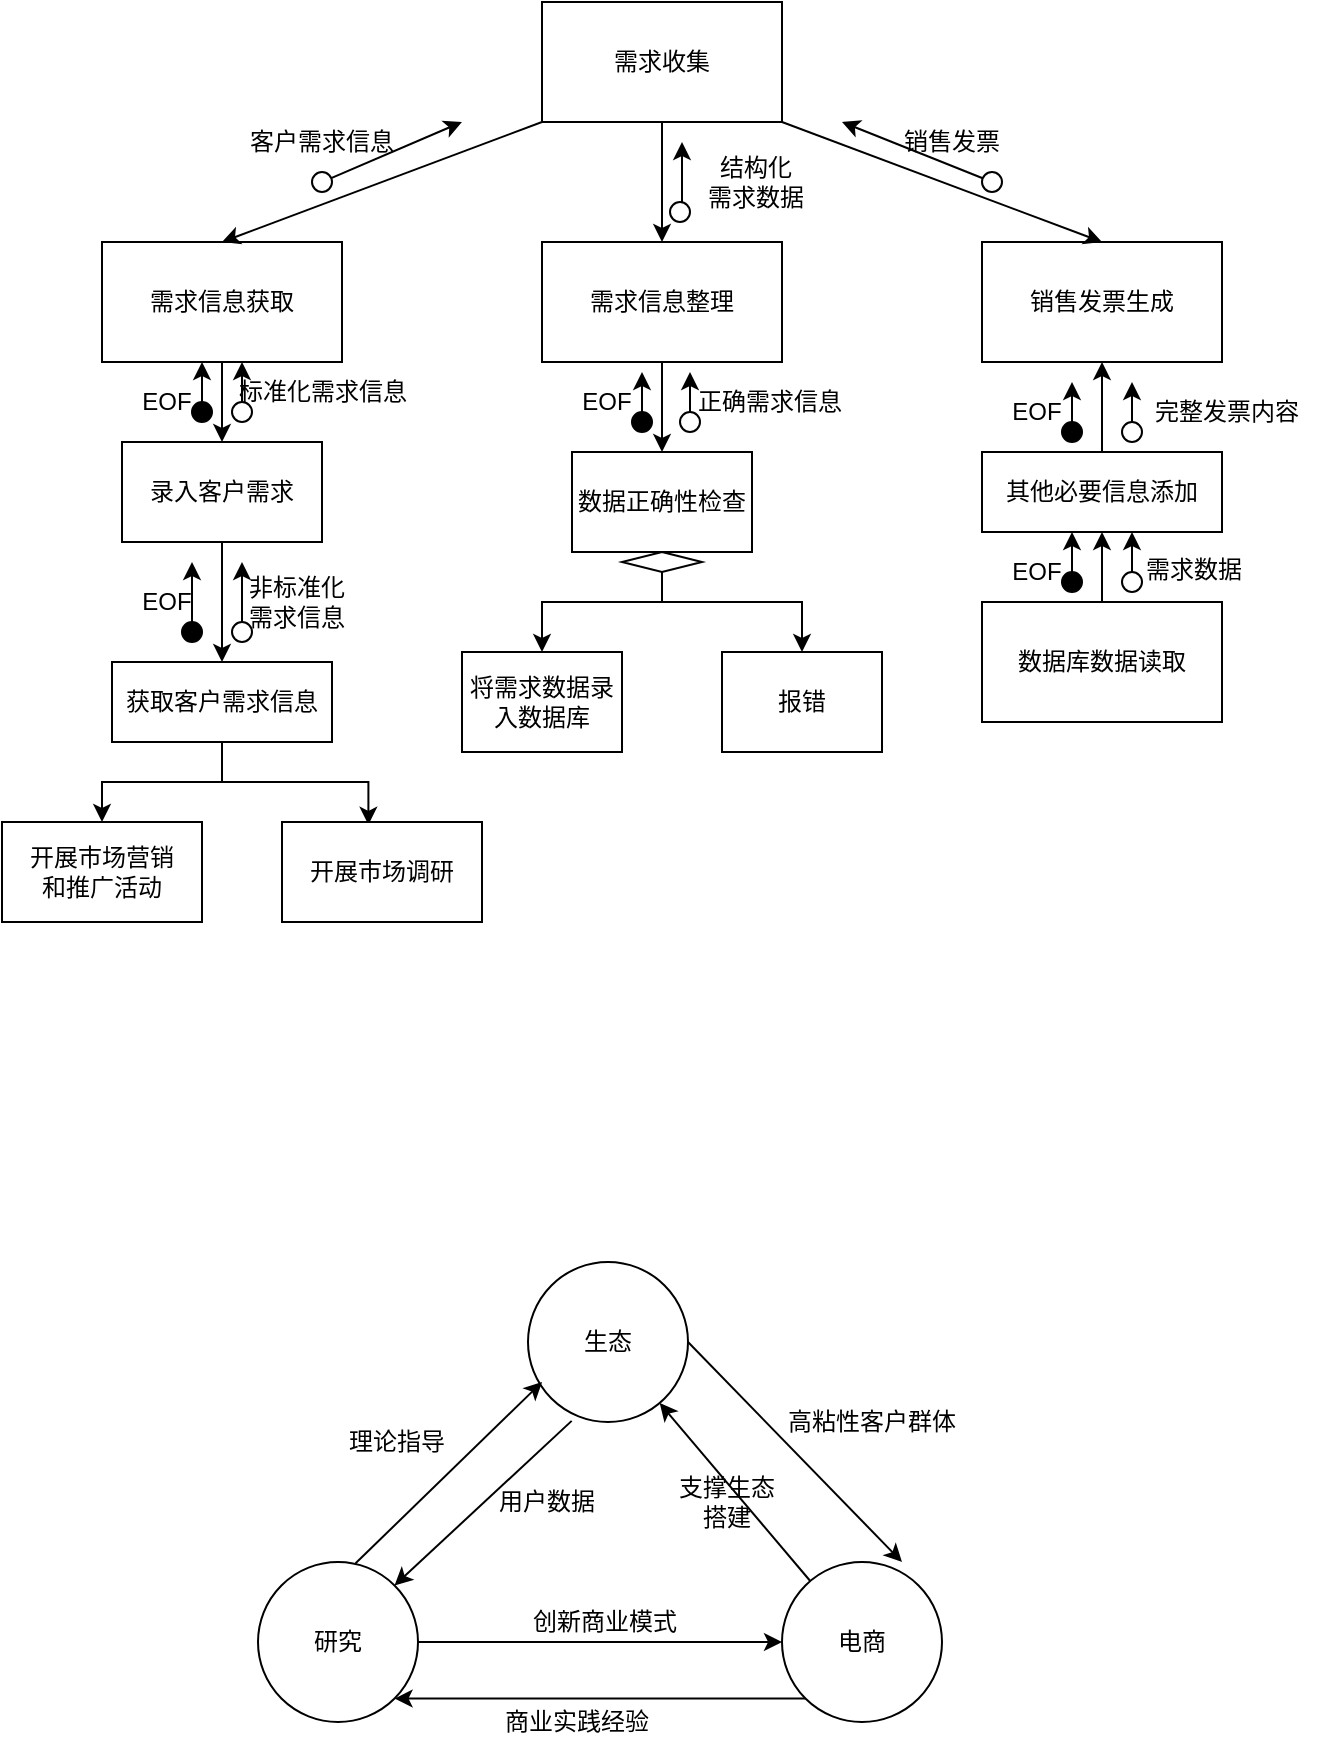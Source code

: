 <mxfile version="14.6.6" type="github">
  <diagram id="FmUR7evRF2GwU5lHhEs5" name="Page-1">
    <mxGraphModel dx="1278" dy="548" grid="1" gridSize="10" guides="1" tooltips="1" connect="1" arrows="1" fold="1" page="1" pageScale="1" pageWidth="827" pageHeight="1169" math="0" shadow="0">
      <root>
        <mxCell id="0" />
        <mxCell id="1" parent="0" />
        <mxCell id="Uv0s2Xg-oKRKdew_FFIQ-1" value="需求收集" style="rounded=0;whiteSpace=wrap;html=1;" parent="1" vertex="1">
          <mxGeometry x="340" y="100" width="120" height="60" as="geometry" />
        </mxCell>
        <mxCell id="Uv0s2Xg-oKRKdew_FFIQ-15" style="edgeStyle=orthogonalEdgeStyle;rounded=0;orthogonalLoop=1;jettySize=auto;html=1;" parent="1" source="Uv0s2Xg-oKRKdew_FFIQ-2" target="Uv0s2Xg-oKRKdew_FFIQ-14" edge="1">
          <mxGeometry relative="1" as="geometry" />
        </mxCell>
        <mxCell id="Uv0s2Xg-oKRKdew_FFIQ-2" value="需求信息获取" style="rounded=0;whiteSpace=wrap;html=1;" parent="1" vertex="1">
          <mxGeometry x="120" y="220" width="120" height="60" as="geometry" />
        </mxCell>
        <mxCell id="Uv0s2Xg-oKRKdew_FFIQ-33" style="edgeStyle=orthogonalEdgeStyle;rounded=0;orthogonalLoop=1;jettySize=auto;html=1;entryX=0.5;entryY=0;entryDx=0;entryDy=0;" parent="1" source="Uv0s2Xg-oKRKdew_FFIQ-3" target="Uv0s2Xg-oKRKdew_FFIQ-30" edge="1">
          <mxGeometry relative="1" as="geometry" />
        </mxCell>
        <mxCell id="Uv0s2Xg-oKRKdew_FFIQ-3" value="需求信息整理" style="rounded=0;whiteSpace=wrap;html=1;" parent="1" vertex="1">
          <mxGeometry x="340" y="220" width="120" height="60" as="geometry" />
        </mxCell>
        <mxCell id="Uv0s2Xg-oKRKdew_FFIQ-4" value="销售发票生成" style="rounded=0;whiteSpace=wrap;html=1;" parent="1" vertex="1">
          <mxGeometry x="560" y="220" width="120" height="60" as="geometry" />
        </mxCell>
        <mxCell id="Uv0s2Xg-oKRKdew_FFIQ-5" value="" style="endArrow=classic;html=1;exitX=0;exitY=1;exitDx=0;exitDy=0;entryX=0.5;entryY=0;entryDx=0;entryDy=0;" parent="1" source="Uv0s2Xg-oKRKdew_FFIQ-1" target="Uv0s2Xg-oKRKdew_FFIQ-2" edge="1">
          <mxGeometry width="50" height="50" relative="1" as="geometry">
            <mxPoint x="390" y="310" as="sourcePoint" />
            <mxPoint x="440" y="260" as="targetPoint" />
          </mxGeometry>
        </mxCell>
        <mxCell id="Uv0s2Xg-oKRKdew_FFIQ-6" value="" style="endArrow=classic;html=1;exitX=0.5;exitY=1;exitDx=0;exitDy=0;entryX=0.5;entryY=0;entryDx=0;entryDy=0;" parent="1" source="Uv0s2Xg-oKRKdew_FFIQ-1" target="Uv0s2Xg-oKRKdew_FFIQ-3" edge="1">
          <mxGeometry width="50" height="50" relative="1" as="geometry">
            <mxPoint x="390" y="310" as="sourcePoint" />
            <mxPoint x="440" y="260" as="targetPoint" />
          </mxGeometry>
        </mxCell>
        <mxCell id="Uv0s2Xg-oKRKdew_FFIQ-7" value="" style="endArrow=classic;html=1;exitX=1;exitY=1;exitDx=0;exitDy=0;entryX=0.5;entryY=0;entryDx=0;entryDy=0;" parent="1" source="Uv0s2Xg-oKRKdew_FFIQ-1" target="Uv0s2Xg-oKRKdew_FFIQ-4" edge="1">
          <mxGeometry width="50" height="50" relative="1" as="geometry">
            <mxPoint x="390" y="310" as="sourcePoint" />
            <mxPoint x="440" y="260" as="targetPoint" />
          </mxGeometry>
        </mxCell>
        <mxCell id="Uv0s2Xg-oKRKdew_FFIQ-8" value="" style="endArrow=classic;html=1;startArrow=none;" parent="1" source="Uv0s2Xg-oKRKdew_FFIQ-79" edge="1">
          <mxGeometry width="50" height="50" relative="1" as="geometry">
            <mxPoint x="230" y="190" as="sourcePoint" />
            <mxPoint x="300" y="160" as="targetPoint" />
          </mxGeometry>
        </mxCell>
        <mxCell id="Uv0s2Xg-oKRKdew_FFIQ-9" value="客户需求信息" style="text;html=1;strokeColor=none;fillColor=none;align=center;verticalAlign=middle;whiteSpace=wrap;rounded=0;" parent="1" vertex="1">
          <mxGeometry x="190" y="160" width="80" height="20" as="geometry" />
        </mxCell>
        <mxCell id="Uv0s2Xg-oKRKdew_FFIQ-17" style="edgeStyle=orthogonalEdgeStyle;rounded=0;orthogonalLoop=1;jettySize=auto;html=1;entryX=0.5;entryY=0;entryDx=0;entryDy=0;" parent="1" source="Uv0s2Xg-oKRKdew_FFIQ-11" target="Uv0s2Xg-oKRKdew_FFIQ-12" edge="1">
          <mxGeometry relative="1" as="geometry" />
        </mxCell>
        <mxCell id="Uv0s2Xg-oKRKdew_FFIQ-18" style="edgeStyle=orthogonalEdgeStyle;rounded=0;orthogonalLoop=1;jettySize=auto;html=1;entryX=0.432;entryY=0.028;entryDx=0;entryDy=0;entryPerimeter=0;" parent="1" source="Uv0s2Xg-oKRKdew_FFIQ-11" target="Uv0s2Xg-oKRKdew_FFIQ-13" edge="1">
          <mxGeometry relative="1" as="geometry" />
        </mxCell>
        <mxCell id="Uv0s2Xg-oKRKdew_FFIQ-11" value="获取客户需求信息" style="rounded=0;whiteSpace=wrap;html=1;" parent="1" vertex="1">
          <mxGeometry x="125" y="430" width="110" height="40" as="geometry" />
        </mxCell>
        <mxCell id="Uv0s2Xg-oKRKdew_FFIQ-12" value="开展市场营销&lt;br&gt;和推广活动" style="rounded=0;whiteSpace=wrap;html=1;" parent="1" vertex="1">
          <mxGeometry x="70" y="510" width="100" height="50" as="geometry" />
        </mxCell>
        <mxCell id="Uv0s2Xg-oKRKdew_FFIQ-13" value="开展市场调研" style="rounded=0;whiteSpace=wrap;html=1;" parent="1" vertex="1">
          <mxGeometry x="210" y="510" width="100" height="50" as="geometry" />
        </mxCell>
        <mxCell id="Uv0s2Xg-oKRKdew_FFIQ-16" style="edgeStyle=orthogonalEdgeStyle;rounded=0;orthogonalLoop=1;jettySize=auto;html=1;" parent="1" source="Uv0s2Xg-oKRKdew_FFIQ-14" target="Uv0s2Xg-oKRKdew_FFIQ-11" edge="1">
          <mxGeometry relative="1" as="geometry" />
        </mxCell>
        <mxCell id="Uv0s2Xg-oKRKdew_FFIQ-14" value="录入客户需求" style="rounded=0;whiteSpace=wrap;html=1;" parent="1" vertex="1">
          <mxGeometry x="130" y="320" width="100" height="50" as="geometry" />
        </mxCell>
        <mxCell id="Uv0s2Xg-oKRKdew_FFIQ-19" value="" style="endArrow=classic;html=1;" parent="1" edge="1">
          <mxGeometry width="50" height="50" relative="1" as="geometry">
            <mxPoint x="190" y="410" as="sourcePoint" />
            <mxPoint x="190" y="380" as="targetPoint" />
          </mxGeometry>
        </mxCell>
        <mxCell id="Uv0s2Xg-oKRKdew_FFIQ-20" value="非标准化&lt;br&gt;需求信息" style="text;html=1;strokeColor=none;fillColor=none;align=center;verticalAlign=middle;whiteSpace=wrap;rounded=0;" parent="1" vertex="1">
          <mxGeometry x="165" y="390" width="105" height="20" as="geometry" />
        </mxCell>
        <mxCell id="Uv0s2Xg-oKRKdew_FFIQ-21" value="" style="endArrow=classic;html=1;startArrow=none;" parent="1" edge="1">
          <mxGeometry width="50" height="50" relative="1" as="geometry">
            <mxPoint x="190" y="300" as="sourcePoint" />
            <mxPoint x="190" y="280" as="targetPoint" />
          </mxGeometry>
        </mxCell>
        <mxCell id="Uv0s2Xg-oKRKdew_FFIQ-22" value="标准化需求信息" style="text;html=1;strokeColor=none;fillColor=none;align=center;verticalAlign=middle;whiteSpace=wrap;rounded=0;" parent="1" vertex="1">
          <mxGeometry x="182.5" y="285" width="95" height="20" as="geometry" />
        </mxCell>
        <mxCell id="Uv0s2Xg-oKRKdew_FFIQ-26" value="" style="endArrow=classic;html=1;" parent="1" edge="1">
          <mxGeometry width="50" height="50" relative="1" as="geometry">
            <mxPoint x="170" y="310.0" as="sourcePoint" />
            <mxPoint x="170" y="280" as="targetPoint" />
          </mxGeometry>
        </mxCell>
        <mxCell id="Uv0s2Xg-oKRKdew_FFIQ-27" value="EOF" style="text;html=1;strokeColor=none;fillColor=none;align=center;verticalAlign=middle;whiteSpace=wrap;rounded=0;" parent="1" vertex="1">
          <mxGeometry x="135" y="290" width="35" height="20" as="geometry" />
        </mxCell>
        <mxCell id="Uv0s2Xg-oKRKdew_FFIQ-28" value="" style="endArrow=classic;html=1;" parent="1" edge="1">
          <mxGeometry width="50" height="50" relative="1" as="geometry">
            <mxPoint x="165" y="410.0" as="sourcePoint" />
            <mxPoint x="165" y="380" as="targetPoint" />
          </mxGeometry>
        </mxCell>
        <mxCell id="Uv0s2Xg-oKRKdew_FFIQ-29" value="EOF" style="text;html=1;strokeColor=none;fillColor=none;align=center;verticalAlign=middle;whiteSpace=wrap;rounded=0;" parent="1" vertex="1">
          <mxGeometry x="135" y="390" width="35" height="20" as="geometry" />
        </mxCell>
        <mxCell id="Uv0s2Xg-oKRKdew_FFIQ-34" style="edgeStyle=orthogonalEdgeStyle;rounded=0;orthogonalLoop=1;jettySize=auto;html=1;" parent="1" source="Uv0s2Xg-oKRKdew_FFIQ-30" target="Uv0s2Xg-oKRKdew_FFIQ-31" edge="1">
          <mxGeometry relative="1" as="geometry" />
        </mxCell>
        <mxCell id="Uv0s2Xg-oKRKdew_FFIQ-35" style="edgeStyle=orthogonalEdgeStyle;rounded=0;orthogonalLoop=1;jettySize=auto;html=1;entryX=0.5;entryY=0;entryDx=0;entryDy=0;" parent="1" source="Uv0s2Xg-oKRKdew_FFIQ-30" target="Uv0s2Xg-oKRKdew_FFIQ-32" edge="1">
          <mxGeometry relative="1" as="geometry" />
        </mxCell>
        <mxCell id="Uv0s2Xg-oKRKdew_FFIQ-30" value="数据正确性检查" style="rounded=0;whiteSpace=wrap;html=1;" parent="1" vertex="1">
          <mxGeometry x="355" y="325" width="90" height="50" as="geometry" />
        </mxCell>
        <mxCell id="Uv0s2Xg-oKRKdew_FFIQ-31" value="将需求数据录入数据库" style="rounded=0;whiteSpace=wrap;html=1;" parent="1" vertex="1">
          <mxGeometry x="300" y="425" width="80" height="50" as="geometry" />
        </mxCell>
        <mxCell id="Uv0s2Xg-oKRKdew_FFIQ-32" value="报错" style="rounded=0;whiteSpace=wrap;html=1;" parent="1" vertex="1">
          <mxGeometry x="430" y="425" width="80" height="50" as="geometry" />
        </mxCell>
        <mxCell id="Uv0s2Xg-oKRKdew_FFIQ-36" value="" style="rhombus;whiteSpace=wrap;html=1;" parent="1" vertex="1">
          <mxGeometry x="380" y="375" width="40" height="10" as="geometry" />
        </mxCell>
        <mxCell id="Uv0s2Xg-oKRKdew_FFIQ-37" value="" style="endArrow=classic;html=1;" parent="1" edge="1">
          <mxGeometry width="50" height="50" relative="1" as="geometry">
            <mxPoint x="410" y="200" as="sourcePoint" />
            <mxPoint x="410" y="170" as="targetPoint" />
          </mxGeometry>
        </mxCell>
        <mxCell id="Uv0s2Xg-oKRKdew_FFIQ-38" value="结构化&lt;br&gt;需求数据" style="text;html=1;strokeColor=none;fillColor=none;align=center;verticalAlign=middle;whiteSpace=wrap;rounded=0;" parent="1" vertex="1">
          <mxGeometry x="414" y="180" width="66" height="20" as="geometry" />
        </mxCell>
        <mxCell id="Uv0s2Xg-oKRKdew_FFIQ-46" style="edgeStyle=orthogonalEdgeStyle;rounded=0;orthogonalLoop=1;jettySize=auto;html=1;" parent="1" source="Uv0s2Xg-oKRKdew_FFIQ-39" target="Uv0s2Xg-oKRKdew_FFIQ-40" edge="1">
          <mxGeometry relative="1" as="geometry" />
        </mxCell>
        <mxCell id="Uv0s2Xg-oKRKdew_FFIQ-39" value="数据库数据读取" style="rounded=0;whiteSpace=wrap;html=1;" parent="1" vertex="1">
          <mxGeometry x="560" y="400" width="120" height="60" as="geometry" />
        </mxCell>
        <mxCell id="Uv0s2Xg-oKRKdew_FFIQ-40" value="其他必要信息添加" style="rounded=0;whiteSpace=wrap;html=1;" parent="1" vertex="1">
          <mxGeometry x="560" y="325" width="120" height="40" as="geometry" />
        </mxCell>
        <mxCell id="Uv0s2Xg-oKRKdew_FFIQ-43" value="正确需求信息" style="text;html=1;strokeColor=none;fillColor=none;align=center;verticalAlign=middle;whiteSpace=wrap;rounded=0;" parent="1" vertex="1">
          <mxGeometry x="409" y="290" width="90" height="20" as="geometry" />
        </mxCell>
        <mxCell id="Uv0s2Xg-oKRKdew_FFIQ-44" value="" style="endArrow=classic;html=1;entryX=0.5;entryY=1;entryDx=0;entryDy=0;" parent="1" source="Uv0s2Xg-oKRKdew_FFIQ-40" target="Uv0s2Xg-oKRKdew_FFIQ-4" edge="1">
          <mxGeometry width="50" height="50" relative="1" as="geometry">
            <mxPoint x="750" y="300" as="sourcePoint" />
            <mxPoint x="800" y="250" as="targetPoint" />
          </mxGeometry>
        </mxCell>
        <mxCell id="Uv0s2Xg-oKRKdew_FFIQ-48" value="" style="endArrow=classic;html=1;" parent="1" edge="1">
          <mxGeometry width="50" height="50" relative="1" as="geometry">
            <mxPoint x="635" y="310" as="sourcePoint" />
            <mxPoint x="635" y="290" as="targetPoint" />
          </mxGeometry>
        </mxCell>
        <mxCell id="Uv0s2Xg-oKRKdew_FFIQ-49" value="完整发票内容" style="text;html=1;strokeColor=none;fillColor=none;align=center;verticalAlign=middle;whiteSpace=wrap;rounded=0;" parent="1" vertex="1">
          <mxGeometry x="630" y="295" width="105" height="20" as="geometry" />
        </mxCell>
        <mxCell id="Uv0s2Xg-oKRKdew_FFIQ-50" value="" style="endArrow=classic;html=1;startArrow=none;" parent="1" source="Uv0s2Xg-oKRKdew_FFIQ-77" edge="1">
          <mxGeometry width="50" height="50" relative="1" as="geometry">
            <mxPoint x="570" y="190" as="sourcePoint" />
            <mxPoint x="490" y="160" as="targetPoint" />
          </mxGeometry>
        </mxCell>
        <mxCell id="Uv0s2Xg-oKRKdew_FFIQ-51" value="销售发票" style="text;html=1;strokeColor=none;fillColor=none;align=center;verticalAlign=middle;whiteSpace=wrap;rounded=0;" parent="1" vertex="1">
          <mxGeometry x="520" y="160" width="50" height="20" as="geometry" />
        </mxCell>
        <mxCell id="Uv0s2Xg-oKRKdew_FFIQ-52" value="" style="ellipse;whiteSpace=wrap;html=1;aspect=fixed;color=black;fillColor=#000000;" parent="1" vertex="1">
          <mxGeometry x="165" y="300" width="10" height="10" as="geometry" />
        </mxCell>
        <mxCell id="Uv0s2Xg-oKRKdew_FFIQ-57" value="" style="ellipse;whiteSpace=wrap;html=1;aspect=fixed;color=black;fillColor=#000000;" parent="1" vertex="1">
          <mxGeometry x="160" y="410" width="10" height="10" as="geometry" />
        </mxCell>
        <mxCell id="Uv0s2Xg-oKRKdew_FFIQ-58" value="" style="endArrow=classic;html=1;" parent="1" edge="1">
          <mxGeometry width="50" height="50" relative="1" as="geometry">
            <mxPoint x="390" y="315.0" as="sourcePoint" />
            <mxPoint x="390" y="285" as="targetPoint" />
          </mxGeometry>
        </mxCell>
        <mxCell id="Uv0s2Xg-oKRKdew_FFIQ-59" value="EOF" style="text;html=1;strokeColor=none;fillColor=none;align=center;verticalAlign=middle;whiteSpace=wrap;rounded=0;" parent="1" vertex="1">
          <mxGeometry x="355" y="290" width="35" height="20" as="geometry" />
        </mxCell>
        <mxCell id="Uv0s2Xg-oKRKdew_FFIQ-60" value="" style="ellipse;whiteSpace=wrap;html=1;aspect=fixed;color=black;fillColor=#000000;" parent="1" vertex="1">
          <mxGeometry x="385" y="305" width="10" height="10" as="geometry" />
        </mxCell>
        <mxCell id="Uv0s2Xg-oKRKdew_FFIQ-61" value="" style="endArrow=classic;html=1;" parent="1" edge="1">
          <mxGeometry width="50" height="50" relative="1" as="geometry">
            <mxPoint x="605" y="320.0" as="sourcePoint" />
            <mxPoint x="605" y="290" as="targetPoint" />
          </mxGeometry>
        </mxCell>
        <mxCell id="Uv0s2Xg-oKRKdew_FFIQ-62" value="EOF" style="text;html=1;strokeColor=none;fillColor=none;align=center;verticalAlign=middle;whiteSpace=wrap;rounded=0;" parent="1" vertex="1">
          <mxGeometry x="570" y="295" width="35" height="20" as="geometry" />
        </mxCell>
        <mxCell id="Uv0s2Xg-oKRKdew_FFIQ-63" value="" style="ellipse;whiteSpace=wrap;html=1;aspect=fixed;color=black;fillColor=#000000;" parent="1" vertex="1">
          <mxGeometry x="600" y="310" width="10" height="10" as="geometry" />
        </mxCell>
        <mxCell id="Uv0s2Xg-oKRKdew_FFIQ-64" value="" style="endArrow=classic;html=1;" parent="1" edge="1">
          <mxGeometry width="50" height="50" relative="1" as="geometry">
            <mxPoint x="605" y="395.0" as="sourcePoint" />
            <mxPoint x="605" y="365" as="targetPoint" />
          </mxGeometry>
        </mxCell>
        <mxCell id="Uv0s2Xg-oKRKdew_FFIQ-65" value="EOF" style="text;html=1;strokeColor=none;fillColor=none;align=center;verticalAlign=middle;whiteSpace=wrap;rounded=0;" parent="1" vertex="1">
          <mxGeometry x="570" y="375" width="35" height="20" as="geometry" />
        </mxCell>
        <mxCell id="Uv0s2Xg-oKRKdew_FFIQ-66" value="" style="ellipse;whiteSpace=wrap;html=1;aspect=fixed;color=black;fillColor=#000000;" parent="1" vertex="1">
          <mxGeometry x="600" y="385" width="10" height="10" as="geometry" />
        </mxCell>
        <mxCell id="Uv0s2Xg-oKRKdew_FFIQ-69" value="" style="ellipse;whiteSpace=wrap;html=1;aspect=fixed;color=black;fillColor=#FFFFFF;" parent="1" vertex="1">
          <mxGeometry x="630" y="310" width="10" height="10" as="geometry" />
        </mxCell>
        <mxCell id="Uv0s2Xg-oKRKdew_FFIQ-71" value="" style="endArrow=classic;html=1;" parent="1" edge="1">
          <mxGeometry width="50" height="50" relative="1" as="geometry">
            <mxPoint x="635" y="385" as="sourcePoint" />
            <mxPoint x="635" y="365" as="targetPoint" />
          </mxGeometry>
        </mxCell>
        <mxCell id="Uv0s2Xg-oKRKdew_FFIQ-72" value="" style="ellipse;whiteSpace=wrap;html=1;aspect=fixed;color=black;fillColor=#FFFFFF;" parent="1" vertex="1">
          <mxGeometry x="630" y="385" width="10" height="10" as="geometry" />
        </mxCell>
        <mxCell id="Uv0s2Xg-oKRKdew_FFIQ-73" value="&lt;div style=&quot;text-align: center&quot;&gt;&lt;span&gt;&lt;font face=&quot;helvetica&quot;&gt;需求数据&lt;/font&gt;&lt;/span&gt;&lt;/div&gt;" style="text;whiteSpace=wrap;html=1;" parent="1" vertex="1">
          <mxGeometry x="640" y="370" width="100" height="30" as="geometry" />
        </mxCell>
        <mxCell id="Uv0s2Xg-oKRKdew_FFIQ-75" value="" style="endArrow=classic;html=1;" parent="1" edge="1">
          <mxGeometry width="50" height="50" relative="1" as="geometry">
            <mxPoint x="414" y="305" as="sourcePoint" />
            <mxPoint x="414" y="285" as="targetPoint" />
          </mxGeometry>
        </mxCell>
        <mxCell id="Uv0s2Xg-oKRKdew_FFIQ-76" value="" style="ellipse;whiteSpace=wrap;html=1;aspect=fixed;color=black;fillColor=#FFFFFF;" parent="1" vertex="1">
          <mxGeometry x="409" y="305" width="10" height="10" as="geometry" />
        </mxCell>
        <mxCell id="Uv0s2Xg-oKRKdew_FFIQ-77" value="" style="ellipse;whiteSpace=wrap;html=1;aspect=fixed;color=black;fillColor=#FFFFFF;" parent="1" vertex="1">
          <mxGeometry x="560" y="185" width="10" height="10" as="geometry" />
        </mxCell>
        <mxCell id="Uv0s2Xg-oKRKdew_FFIQ-78" value="" style="endArrow=none;html=1;" parent="1" target="Uv0s2Xg-oKRKdew_FFIQ-77" edge="1">
          <mxGeometry width="50" height="50" relative="1" as="geometry">
            <mxPoint x="570" y="190" as="sourcePoint" />
            <mxPoint x="490" y="160" as="targetPoint" />
          </mxGeometry>
        </mxCell>
        <mxCell id="Uv0s2Xg-oKRKdew_FFIQ-79" value="" style="ellipse;whiteSpace=wrap;html=1;aspect=fixed;color=black;fillColor=#FFFFFF;" parent="1" vertex="1">
          <mxGeometry x="225" y="185" width="10" height="10" as="geometry" />
        </mxCell>
        <mxCell id="Uv0s2Xg-oKRKdew_FFIQ-80" value="" style="endArrow=none;html=1;" parent="1" target="Uv0s2Xg-oKRKdew_FFIQ-79" edge="1">
          <mxGeometry width="50" height="50" relative="1" as="geometry">
            <mxPoint x="230" y="190" as="sourcePoint" />
            <mxPoint x="300" y="160" as="targetPoint" />
          </mxGeometry>
        </mxCell>
        <mxCell id="Uv0s2Xg-oKRKdew_FFIQ-81" value="" style="ellipse;whiteSpace=wrap;html=1;aspect=fixed;color=black;fillColor=#FFFFFF;" parent="1" vertex="1">
          <mxGeometry x="185" y="300" width="10" height="10" as="geometry" />
        </mxCell>
        <mxCell id="Uv0s2Xg-oKRKdew_FFIQ-83" value="" style="ellipse;whiteSpace=wrap;html=1;aspect=fixed;color=black;fillColor=#FFFFFF;" parent="1" vertex="1">
          <mxGeometry x="185" y="410" width="10" height="10" as="geometry" />
        </mxCell>
        <mxCell id="Uv0s2Xg-oKRKdew_FFIQ-84" value="" style="ellipse;whiteSpace=wrap;html=1;aspect=fixed;color=black;fillColor=#FFFFFF;" parent="1" vertex="1">
          <mxGeometry x="404" y="200" width="10" height="10" as="geometry" />
        </mxCell>
        <mxCell id="-sDVbgX6FreGIfD3BXcO-1" value="生态" style="ellipse;whiteSpace=wrap;html=1;aspect=fixed;" vertex="1" parent="1">
          <mxGeometry x="333" y="730" width="80" height="80" as="geometry" />
        </mxCell>
        <mxCell id="-sDVbgX6FreGIfD3BXcO-2" value="研究" style="ellipse;whiteSpace=wrap;html=1;aspect=fixed;" vertex="1" parent="1">
          <mxGeometry x="198" y="880" width="80" height="80" as="geometry" />
        </mxCell>
        <mxCell id="-sDVbgX6FreGIfD3BXcO-3" value="电商" style="ellipse;whiteSpace=wrap;html=1;aspect=fixed;" vertex="1" parent="1">
          <mxGeometry x="460" y="880" width="80" height="80" as="geometry" />
        </mxCell>
        <mxCell id="-sDVbgX6FreGIfD3BXcO-4" value="" style="endArrow=classic;html=1;entryX=0.088;entryY=0.75;entryDx=0;entryDy=0;entryPerimeter=0;exitX=0.61;exitY=0.008;exitDx=0;exitDy=0;exitPerimeter=0;" edge="1" parent="1" source="-sDVbgX6FreGIfD3BXcO-2" target="-sDVbgX6FreGIfD3BXcO-1">
          <mxGeometry width="50" height="50" relative="1" as="geometry">
            <mxPoint x="260" y="860" as="sourcePoint" />
            <mxPoint x="310" y="810" as="targetPoint" />
          </mxGeometry>
        </mxCell>
        <mxCell id="-sDVbgX6FreGIfD3BXcO-5" value="" style="endArrow=classic;html=1;exitX=0.273;exitY=0.993;exitDx=0;exitDy=0;exitPerimeter=0;entryX=1;entryY=0;entryDx=0;entryDy=0;" edge="1" parent="1" source="-sDVbgX6FreGIfD3BXcO-1" target="-sDVbgX6FreGIfD3BXcO-2">
          <mxGeometry width="50" height="50" relative="1" as="geometry">
            <mxPoint x="370" y="910" as="sourcePoint" />
            <mxPoint x="420" y="860" as="targetPoint" />
          </mxGeometry>
        </mxCell>
        <mxCell id="-sDVbgX6FreGIfD3BXcO-6" value="" style="endArrow=classic;html=1;" edge="1" parent="1" source="-sDVbgX6FreGIfD3BXcO-2" target="-sDVbgX6FreGIfD3BXcO-3">
          <mxGeometry width="50" height="50" relative="1" as="geometry">
            <mxPoint x="310" y="950" as="sourcePoint" />
            <mxPoint x="360" y="900" as="targetPoint" />
          </mxGeometry>
        </mxCell>
        <mxCell id="-sDVbgX6FreGIfD3BXcO-7" value="" style="endArrow=classic;html=1;exitX=0;exitY=1;exitDx=0;exitDy=0;entryX=1;entryY=1;entryDx=0;entryDy=0;" edge="1" parent="1" source="-sDVbgX6FreGIfD3BXcO-3" target="-sDVbgX6FreGIfD3BXcO-2">
          <mxGeometry width="50" height="50" relative="1" as="geometry">
            <mxPoint x="350" y="1000" as="sourcePoint" />
            <mxPoint x="400" y="950" as="targetPoint" />
          </mxGeometry>
        </mxCell>
        <mxCell id="-sDVbgX6FreGIfD3BXcO-8" value="理论指导" style="text;html=1;strokeColor=none;fillColor=none;align=center;verticalAlign=middle;whiteSpace=wrap;rounded=0;" vertex="1" parent="1">
          <mxGeometry x="240" y="810" width="55" height="20" as="geometry" />
        </mxCell>
        <mxCell id="-sDVbgX6FreGIfD3BXcO-9" value="用户数据" style="text;html=1;strokeColor=none;fillColor=none;align=center;verticalAlign=middle;whiteSpace=wrap;rounded=0;" vertex="1" parent="1">
          <mxGeometry x="315" y="840" width="55" height="20" as="geometry" />
        </mxCell>
        <mxCell id="-sDVbgX6FreGIfD3BXcO-10" value="商业实践经验" style="text;html=1;strokeColor=none;fillColor=none;align=center;verticalAlign=middle;whiteSpace=wrap;rounded=0;" vertex="1" parent="1">
          <mxGeometry x="320" y="950" width="75" height="20" as="geometry" />
        </mxCell>
        <mxCell id="-sDVbgX6FreGIfD3BXcO-11" value="创新商业模式" style="text;html=1;strokeColor=none;fillColor=none;align=center;verticalAlign=middle;whiteSpace=wrap;rounded=0;" vertex="1" parent="1">
          <mxGeometry x="333" y="900" width="77" height="20" as="geometry" />
        </mxCell>
        <mxCell id="-sDVbgX6FreGIfD3BXcO-12" value="" style="endArrow=classic;html=1;" edge="1" parent="1" source="-sDVbgX6FreGIfD3BXcO-3" target="-sDVbgX6FreGIfD3BXcO-1">
          <mxGeometry width="50" height="50" relative="1" as="geometry">
            <mxPoint x="570" y="830" as="sourcePoint" />
            <mxPoint x="620" y="780" as="targetPoint" />
          </mxGeometry>
        </mxCell>
        <mxCell id="-sDVbgX6FreGIfD3BXcO-13" value="" style="endArrow=classic;html=1;exitX=1;exitY=0.5;exitDx=0;exitDy=0;entryX=0.75;entryY=0;entryDx=0;entryDy=0;entryPerimeter=0;" edge="1" parent="1" source="-sDVbgX6FreGIfD3BXcO-1" target="-sDVbgX6FreGIfD3BXcO-3">
          <mxGeometry width="50" height="50" relative="1" as="geometry">
            <mxPoint x="610" y="740" as="sourcePoint" />
            <mxPoint x="660" y="690" as="targetPoint" />
          </mxGeometry>
        </mxCell>
        <mxCell id="-sDVbgX6FreGIfD3BXcO-14" value="高粘性客户群体" style="text;html=1;strokeColor=none;fillColor=none;align=center;verticalAlign=middle;whiteSpace=wrap;rounded=0;" vertex="1" parent="1">
          <mxGeometry x="460" y="800" width="90" height="20" as="geometry" />
        </mxCell>
        <mxCell id="-sDVbgX6FreGIfD3BXcO-15" value="支撑生态搭建" style="text;html=1;strokeColor=none;fillColor=none;align=center;verticalAlign=middle;whiteSpace=wrap;rounded=0;" vertex="1" parent="1">
          <mxGeometry x="405" y="840" width="55" height="20" as="geometry" />
        </mxCell>
      </root>
    </mxGraphModel>
  </diagram>
</mxfile>
